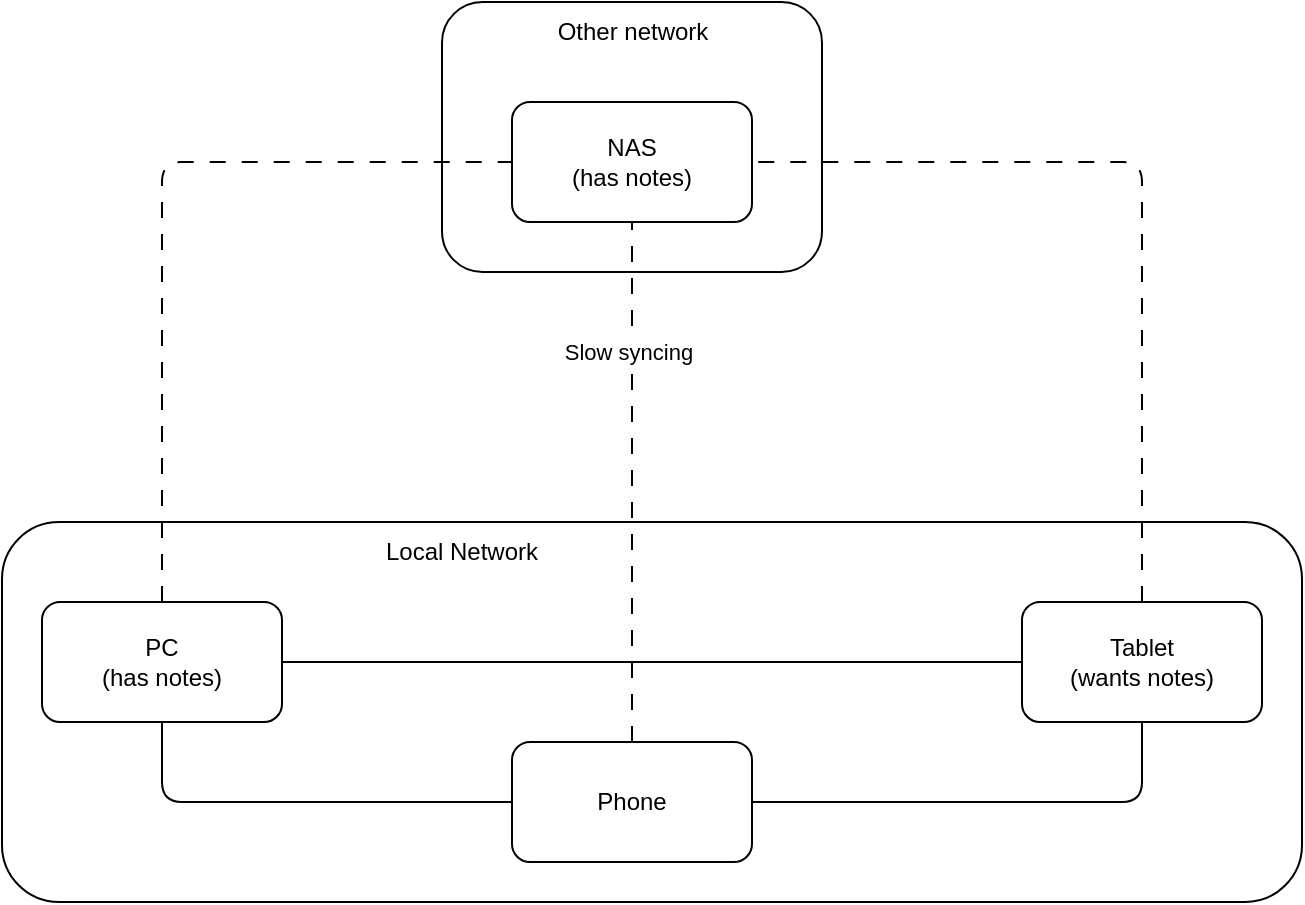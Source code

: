 <mxfile version="27.0.9">
  <diagram name="Page-1" id="_Iu9NHKlGLeXYteFuYKw">
    <mxGraphModel dx="763" dy="583" grid="1" gridSize="10" guides="1" tooltips="1" connect="0" arrows="0" fold="1" page="1" pageScale="1" pageWidth="850" pageHeight="1100" background="none" math="0" shadow="0">
      <root>
        <mxCell id="0" />
        <mxCell id="1" parent="0" />
        <mxCell id="NJD8K3vONdqFfYmHJguv-18" value="" style="rounded=1;whiteSpace=wrap;html=1;" vertex="1" parent="1">
          <mxGeometry x="330" y="140" width="190" height="135" as="geometry" />
        </mxCell>
        <mxCell id="NJD8K3vONdqFfYmHJguv-13" value="" style="rounded=1;whiteSpace=wrap;html=1;" vertex="1" parent="1">
          <mxGeometry x="110" y="400" width="650" height="190" as="geometry" />
        </mxCell>
        <mxCell id="NJD8K3vONdqFfYmHJguv-1" value="NAS&lt;div&gt;(has notes)&lt;/div&gt;" style="rounded=1;whiteSpace=wrap;html=1;" vertex="1" parent="1">
          <mxGeometry x="365" y="190" width="120" height="60" as="geometry" />
        </mxCell>
        <mxCell id="NJD8K3vONdqFfYmHJguv-5" style="edgeStyle=orthogonalEdgeStyle;rounded=1;orthogonalLoop=1;jettySize=auto;html=1;exitX=1;exitY=0.5;exitDx=0;exitDy=0;entryX=0;entryY=0.5;entryDx=0;entryDy=0;endArrow=none;startFill=0;" edge="1" parent="1" source="NJD8K3vONdqFfYmHJguv-2" target="NJD8K3vONdqFfYmHJguv-4">
          <mxGeometry relative="1" as="geometry" />
        </mxCell>
        <mxCell id="NJD8K3vONdqFfYmHJguv-6" style="edgeStyle=orthogonalEdgeStyle;rounded=1;orthogonalLoop=1;jettySize=auto;html=1;exitX=0.5;exitY=1;exitDx=0;exitDy=0;entryX=0;entryY=0.5;entryDx=0;entryDy=0;endArrow=none;startFill=0;" edge="1" parent="1" source="NJD8K3vONdqFfYmHJguv-2" target="NJD8K3vONdqFfYmHJguv-3">
          <mxGeometry relative="1" as="geometry" />
        </mxCell>
        <mxCell id="NJD8K3vONdqFfYmHJguv-9" style="edgeStyle=orthogonalEdgeStyle;rounded=1;orthogonalLoop=1;jettySize=auto;html=1;exitX=0.5;exitY=0;exitDx=0;exitDy=0;entryX=0;entryY=0.5;entryDx=0;entryDy=0;endArrow=none;startFill=0;dashed=1;dashPattern=8 8;" edge="1" parent="1" source="NJD8K3vONdqFfYmHJguv-2" target="NJD8K3vONdqFfYmHJguv-1">
          <mxGeometry relative="1" as="geometry" />
        </mxCell>
        <mxCell id="NJD8K3vONdqFfYmHJguv-2" value="PC&lt;div&gt;(has notes)&lt;/div&gt;" style="rounded=1;whiteSpace=wrap;html=1;" vertex="1" parent="1">
          <mxGeometry x="130" y="440" width="120" height="60" as="geometry" />
        </mxCell>
        <mxCell id="NJD8K3vONdqFfYmHJguv-7" style="edgeStyle=orthogonalEdgeStyle;rounded=1;orthogonalLoop=1;jettySize=auto;html=1;exitX=1;exitY=0.5;exitDx=0;exitDy=0;entryX=0.5;entryY=1;entryDx=0;entryDy=0;endArrow=none;startFill=0;" edge="1" parent="1" source="NJD8K3vONdqFfYmHJguv-3" target="NJD8K3vONdqFfYmHJguv-4">
          <mxGeometry relative="1" as="geometry" />
        </mxCell>
        <mxCell id="NJD8K3vONdqFfYmHJguv-8" style="edgeStyle=orthogonalEdgeStyle;rounded=1;orthogonalLoop=1;jettySize=auto;html=1;exitX=0.5;exitY=0;exitDx=0;exitDy=0;entryX=0.5;entryY=1;entryDx=0;entryDy=0;endArrow=none;startFill=0;dashed=1;dashPattern=8 8;" edge="1" parent="1" source="NJD8K3vONdqFfYmHJguv-3" target="NJD8K3vONdqFfYmHJguv-1">
          <mxGeometry relative="1" as="geometry" />
        </mxCell>
        <mxCell id="NJD8K3vONdqFfYmHJguv-16" value="Slow syncing" style="edgeLabel;html=1;align=center;verticalAlign=middle;resizable=0;points=[];" vertex="1" connectable="0" parent="NJD8K3vONdqFfYmHJguv-8">
          <mxGeometry x="0.5" y="2" relative="1" as="geometry">
            <mxPoint as="offset" />
          </mxGeometry>
        </mxCell>
        <mxCell id="NJD8K3vONdqFfYmHJguv-3" value="Phone" style="rounded=1;whiteSpace=wrap;html=1;" vertex="1" parent="1">
          <mxGeometry x="365" y="510" width="120" height="60" as="geometry" />
        </mxCell>
        <mxCell id="NJD8K3vONdqFfYmHJguv-10" style="edgeStyle=orthogonalEdgeStyle;rounded=1;orthogonalLoop=1;jettySize=auto;html=1;exitX=0.5;exitY=0;exitDx=0;exitDy=0;entryX=1;entryY=0.5;entryDx=0;entryDy=0;endArrow=none;startFill=0;dashed=1;dashPattern=8 8;" edge="1" parent="1" source="NJD8K3vONdqFfYmHJguv-4" target="NJD8K3vONdqFfYmHJguv-1">
          <mxGeometry relative="1" as="geometry" />
        </mxCell>
        <mxCell id="NJD8K3vONdqFfYmHJguv-4" value="Tablet&lt;div&gt;(wants notes)&lt;/div&gt;" style="rounded=1;whiteSpace=wrap;html=1;" vertex="1" parent="1">
          <mxGeometry x="620" y="440" width="120" height="60" as="geometry" />
        </mxCell>
        <mxCell id="NJD8K3vONdqFfYmHJguv-14" value="Local Network" style="text;html=1;align=center;verticalAlign=middle;whiteSpace=wrap;rounded=1;" vertex="1" parent="1">
          <mxGeometry x="270" y="400" width="140" height="30" as="geometry" />
        </mxCell>
        <mxCell id="NJD8K3vONdqFfYmHJguv-19" value="Other network" style="text;html=1;align=center;verticalAlign=middle;whiteSpace=wrap;rounded=0;" vertex="1" parent="1">
          <mxGeometry x="373" y="140" width="105" height="30" as="geometry" />
        </mxCell>
      </root>
    </mxGraphModel>
  </diagram>
</mxfile>
